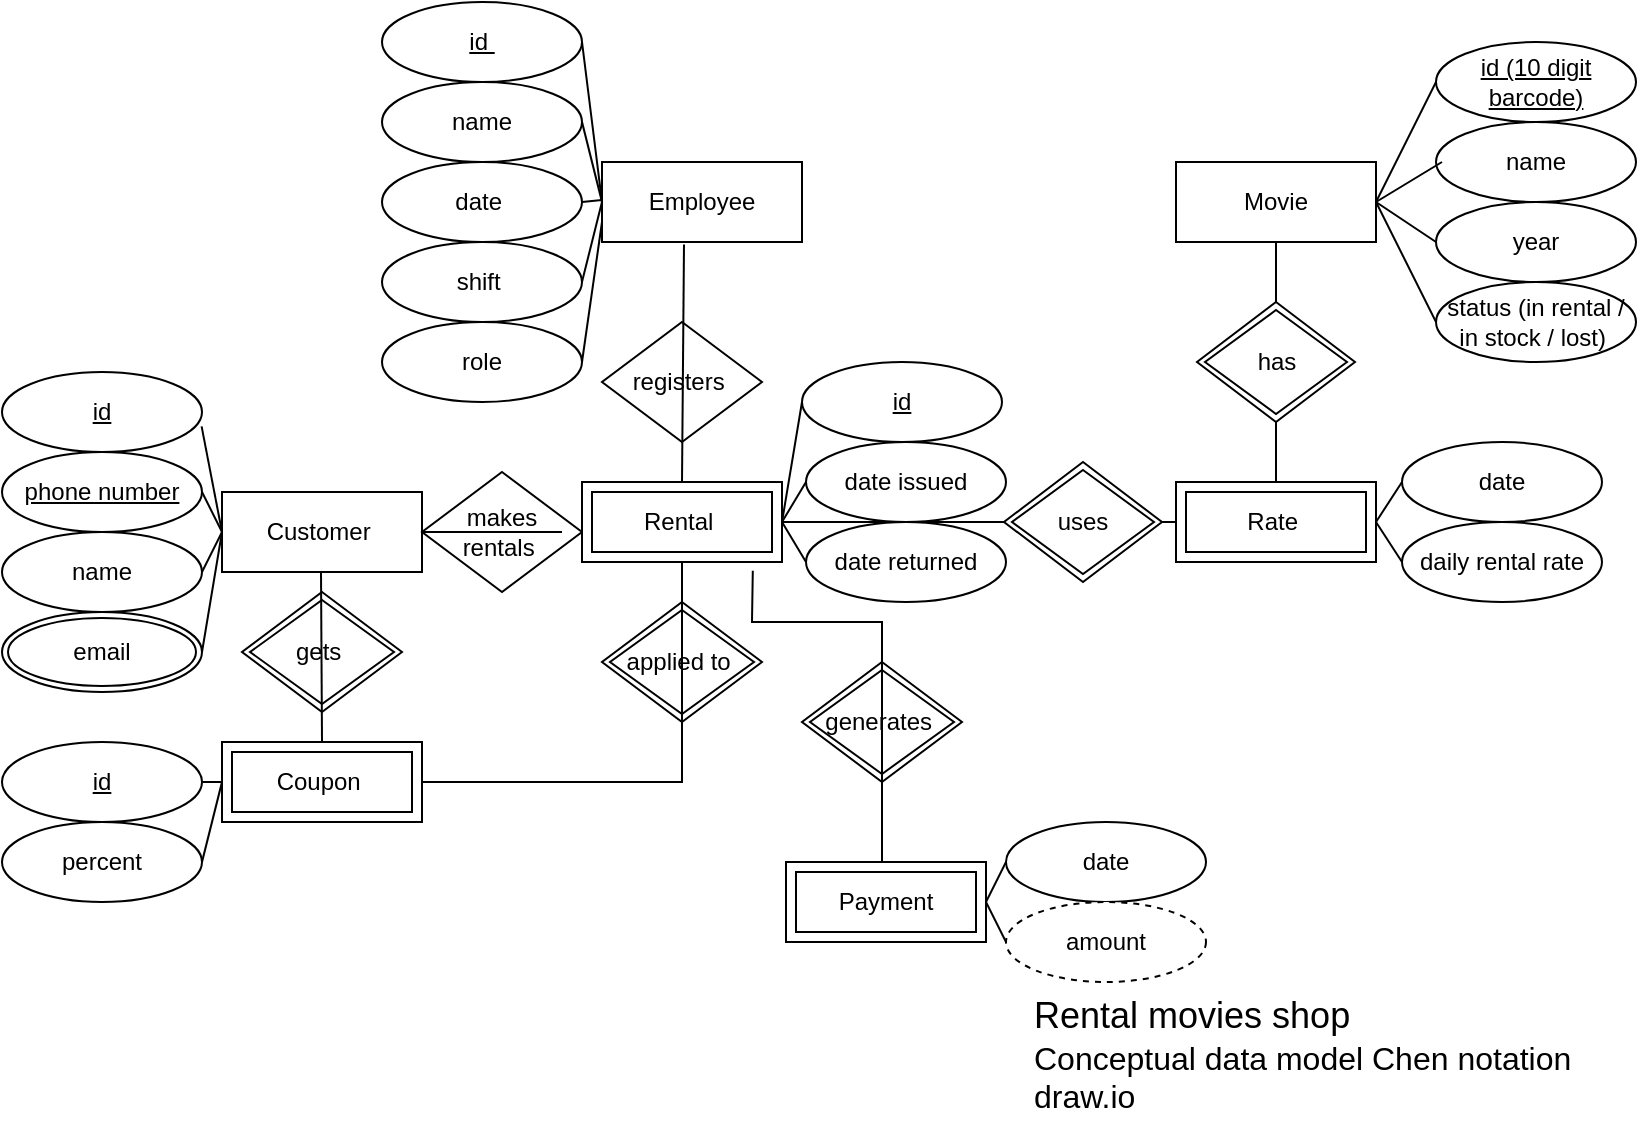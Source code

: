<mxfile version="26.2.13">
  <diagram name="Page-1" id="b2G2cBfw3tKi4PA59Fiy">
    <mxGraphModel dx="1044" dy="535" grid="1" gridSize="10" guides="1" tooltips="1" connect="1" arrows="1" fold="1" page="1" pageScale="1" pageWidth="827" pageHeight="1169" math="0" shadow="0">
      <root>
        <mxCell id="0" />
        <mxCell id="1" parent="0" />
        <mxCell id="7OqduelqmPpx-q8XnIWb-1" value="Customer&amp;nbsp;" style="whiteSpace=wrap;html=1;align=center;" parent="1" vertex="1">
          <mxGeometry x="120" y="245" width="100" height="40" as="geometry" />
        </mxCell>
        <mxCell id="7OqduelqmPpx-q8XnIWb-2" value="Movie" style="whiteSpace=wrap;html=1;align=center;" parent="1" vertex="1">
          <mxGeometry x="597" y="80" width="100" height="40" as="geometry" />
        </mxCell>
        <mxCell id="7OqduelqmPpx-q8XnIWb-3" value="id" style="ellipse;whiteSpace=wrap;html=1;align=center;fontStyle=4;" parent="1" vertex="1">
          <mxGeometry x="10" y="185" width="100" height="40" as="geometry" />
        </mxCell>
        <mxCell id="7OqduelqmPpx-q8XnIWb-4" value="phone number" style="ellipse;whiteSpace=wrap;html=1;align=center;fontStyle=4;" parent="1" vertex="1">
          <mxGeometry x="10" y="225" width="100" height="40" as="geometry" />
        </mxCell>
        <mxCell id="7OqduelqmPpx-q8XnIWb-6" value="name" style="ellipse;whiteSpace=wrap;html=1;align=center;" parent="1" vertex="1">
          <mxGeometry x="10" y="265" width="100" height="40" as="geometry" />
        </mxCell>
        <mxCell id="7OqduelqmPpx-q8XnIWb-7" value="email" style="ellipse;shape=doubleEllipse;margin=3;whiteSpace=wrap;html=1;align=center;" parent="1" vertex="1">
          <mxGeometry x="10" y="305" width="100" height="40" as="geometry" />
        </mxCell>
        <mxCell id="7OqduelqmPpx-q8XnIWb-13" value="" style="endArrow=none;html=1;rounded=0;entryX=0;entryY=0.5;entryDx=0;entryDy=0;exitX=0.998;exitY=0.68;exitDx=0;exitDy=0;exitPerimeter=0;" parent="1" source="7OqduelqmPpx-q8XnIWb-3" edge="1">
          <mxGeometry relative="1" as="geometry">
            <mxPoint x="80" y="194.5" as="sourcePoint" />
            <mxPoint x="120" y="265" as="targetPoint" />
          </mxGeometry>
        </mxCell>
        <mxCell id="7OqduelqmPpx-q8XnIWb-14" value="" style="endArrow=none;html=1;rounded=0;exitX=1;exitY=0.5;exitDx=0;exitDy=0;" parent="1" source="7OqduelqmPpx-q8XnIWb-4" edge="1">
          <mxGeometry relative="1" as="geometry">
            <mxPoint x="90" y="204.5" as="sourcePoint" />
            <mxPoint x="120" y="265" as="targetPoint" />
          </mxGeometry>
        </mxCell>
        <mxCell id="7OqduelqmPpx-q8XnIWb-15" value="" style="endArrow=none;html=1;rounded=0;exitX=1;exitY=0.5;exitDx=0;exitDy=0;entryX=0;entryY=0.5;entryDx=0;entryDy=0;" parent="1" source="7OqduelqmPpx-q8XnIWb-6" edge="1">
          <mxGeometry relative="1" as="geometry">
            <mxPoint x="90" y="245" as="sourcePoint" />
            <mxPoint x="120" y="265" as="targetPoint" />
          </mxGeometry>
        </mxCell>
        <mxCell id="7OqduelqmPpx-q8XnIWb-16" value="" style="endArrow=none;html=1;rounded=0;entryX=0;entryY=0.5;entryDx=0;entryDy=0;exitX=1;exitY=0.5;exitDx=0;exitDy=0;" parent="1" source="7OqduelqmPpx-q8XnIWb-7" edge="1">
          <mxGeometry relative="1" as="geometry">
            <mxPoint x="90" y="204.5" as="sourcePoint" />
            <mxPoint x="120" y="265" as="targetPoint" />
            <Array as="points" />
          </mxGeometry>
        </mxCell>
        <mxCell id="7OqduelqmPpx-q8XnIWb-17" value="name" style="ellipse;whiteSpace=wrap;html=1;align=center;" parent="1" vertex="1">
          <mxGeometry x="727" y="60" width="100" height="40" as="geometry" />
        </mxCell>
        <mxCell id="7OqduelqmPpx-q8XnIWb-18" value="id (10 digit barcode)" style="ellipse;whiteSpace=wrap;html=1;align=center;fontStyle=4;" parent="1" vertex="1">
          <mxGeometry x="727" y="20" width="100" height="40" as="geometry" />
        </mxCell>
        <mxCell id="7OqduelqmPpx-q8XnIWb-19" value="year" style="ellipse;whiteSpace=wrap;html=1;align=center;" parent="1" vertex="1">
          <mxGeometry x="727" y="100" width="100" height="40" as="geometry" />
        </mxCell>
        <mxCell id="7OqduelqmPpx-q8XnIWb-20" value="status (in rental / in stock / lost)&amp;nbsp;" style="ellipse;whiteSpace=wrap;html=1;align=center;" parent="1" vertex="1">
          <mxGeometry x="727" y="140" width="100" height="40" as="geometry" />
        </mxCell>
        <mxCell id="7OqduelqmPpx-q8XnIWb-21" value="" style="endArrow=none;html=1;rounded=0;entryX=0;entryY=0.5;entryDx=0;entryDy=0;" parent="1" target="7OqduelqmPpx-q8XnIWb-18" edge="1">
          <mxGeometry relative="1" as="geometry">
            <mxPoint x="697" y="100" as="sourcePoint" />
            <mxPoint x="724" y="20" as="targetPoint" />
          </mxGeometry>
        </mxCell>
        <mxCell id="7OqduelqmPpx-q8XnIWb-23" value="" style="endArrow=none;html=1;rounded=0;entryX=0.03;entryY=0.5;entryDx=0;entryDy=0;entryPerimeter=0;" parent="1" target="7OqduelqmPpx-q8XnIWb-17" edge="1">
          <mxGeometry relative="1" as="geometry">
            <mxPoint x="697" y="100" as="sourcePoint" />
            <mxPoint x="724" y="60" as="targetPoint" />
          </mxGeometry>
        </mxCell>
        <mxCell id="7OqduelqmPpx-q8XnIWb-25" value="" style="endArrow=none;html=1;rounded=0;entryX=0;entryY=0.5;entryDx=0;entryDy=0;" parent="1" target="7OqduelqmPpx-q8XnIWb-19" edge="1">
          <mxGeometry relative="1" as="geometry">
            <mxPoint x="697" y="100" as="sourcePoint" />
            <mxPoint x="724" y="100" as="targetPoint" />
          </mxGeometry>
        </mxCell>
        <mxCell id="7OqduelqmPpx-q8XnIWb-26" value="Coupon&amp;nbsp;" style="shape=ext;margin=3;double=1;whiteSpace=wrap;html=1;align=center;" parent="1" vertex="1">
          <mxGeometry x="120" y="370" width="100" height="40" as="geometry" />
        </mxCell>
        <mxCell id="7OqduelqmPpx-q8XnIWb-27" value="id" style="ellipse;whiteSpace=wrap;html=1;align=center;fontStyle=4;" parent="1" vertex="1">
          <mxGeometry x="10" y="370" width="100" height="40" as="geometry" />
        </mxCell>
        <mxCell id="7OqduelqmPpx-q8XnIWb-28" value="percent" style="ellipse;whiteSpace=wrap;html=1;align=center;" parent="1" vertex="1">
          <mxGeometry x="10" y="410" width="100" height="40" as="geometry" />
        </mxCell>
        <mxCell id="7OqduelqmPpx-q8XnIWb-29" value="" style="endArrow=none;html=1;rounded=0;entryX=1;entryY=0.5;entryDx=0;entryDy=0;exitX=0;exitY=0.5;exitDx=0;exitDy=0;" parent="1" source="7OqduelqmPpx-q8XnIWb-26" edge="1" target="7OqduelqmPpx-q8XnIWb-27">
          <mxGeometry relative="1" as="geometry">
            <mxPoint x="130" y="380" as="sourcePoint" />
            <mxPoint x="20" y="375" as="targetPoint" />
          </mxGeometry>
        </mxCell>
        <mxCell id="7OqduelqmPpx-q8XnIWb-30" value="" style="endArrow=none;html=1;rounded=0;entryX=1;entryY=0.5;entryDx=0;entryDy=0;exitX=0;exitY=0.5;exitDx=0;exitDy=0;" parent="1" source="7OqduelqmPpx-q8XnIWb-26" target="7OqduelqmPpx-q8XnIWb-28" edge="1">
          <mxGeometry relative="1" as="geometry">
            <mxPoint x="-100" y="390" as="sourcePoint" />
            <mxPoint x="100" y="340" as="targetPoint" />
          </mxGeometry>
        </mxCell>
        <mxCell id="7OqduelqmPpx-q8XnIWb-38" value="daily rental rate" style="ellipse;whiteSpace=wrap;html=1;align=center;" parent="1" vertex="1">
          <mxGeometry x="710" y="260" width="100" height="40" as="geometry" />
        </mxCell>
        <mxCell id="7OqduelqmPpx-q8XnIWb-44" value="id" style="ellipse;whiteSpace=wrap;html=1;align=center;fontStyle=4;" parent="1" vertex="1">
          <mxGeometry x="410" y="180" width="100" height="40" as="geometry" />
        </mxCell>
        <mxCell id="7OqduelqmPpx-q8XnIWb-45" value="date issued" style="ellipse;whiteSpace=wrap;html=1;align=center;" parent="1" vertex="1">
          <mxGeometry x="412" y="220" width="100" height="40" as="geometry" />
        </mxCell>
        <mxCell id="7OqduelqmPpx-q8XnIWb-46" value="date returned" style="ellipse;whiteSpace=wrap;html=1;align=center;" parent="1" vertex="1">
          <mxGeometry x="412" y="260" width="100" height="40" as="geometry" />
        </mxCell>
        <mxCell id="7OqduelqmPpx-q8XnIWb-53" value="" style="endArrow=none;html=1;rounded=0;entryX=0;entryY=0.5;entryDx=0;entryDy=0;exitX=1;exitY=0.5;exitDx=0;exitDy=0;" parent="1" source="7OqduelqmPpx-q8XnIWb-42" target="7OqduelqmPpx-q8XnIWb-44" edge="1">
          <mxGeometry relative="1" as="geometry">
            <mxPoint x="390" y="260" as="sourcePoint" />
            <mxPoint x="520" y="260" as="targetPoint" />
          </mxGeometry>
        </mxCell>
        <mxCell id="7OqduelqmPpx-q8XnIWb-56" value="" style="endArrow=none;html=1;rounded=0;exitX=1;exitY=0.5;exitDx=0;exitDy=0;entryX=0;entryY=0.5;entryDx=0;entryDy=0;" parent="1" source="7OqduelqmPpx-q8XnIWb-42" target="7OqduelqmPpx-q8XnIWb-45" edge="1">
          <mxGeometry relative="1" as="geometry">
            <mxPoint x="370" y="260" as="sourcePoint" />
            <mxPoint x="530" y="260" as="targetPoint" />
          </mxGeometry>
        </mxCell>
        <mxCell id="7OqduelqmPpx-q8XnIWb-57" value="" style="endArrow=none;html=1;rounded=0;exitX=1;exitY=0.5;exitDx=0;exitDy=0;entryX=0;entryY=0.5;entryDx=0;entryDy=0;" parent="1" source="7OqduelqmPpx-q8XnIWb-42" target="7OqduelqmPpx-q8XnIWb-46" edge="1">
          <mxGeometry relative="1" as="geometry">
            <mxPoint x="370" y="260" as="sourcePoint" />
            <mxPoint x="530" y="260" as="targetPoint" />
          </mxGeometry>
        </mxCell>
        <mxCell id="7OqduelqmPpx-q8XnIWb-67" value="makes rentals&amp;nbsp;" style="shape=rhombus;perimeter=rhombusPerimeter;whiteSpace=wrap;html=1;align=center;" parent="1" vertex="1">
          <mxGeometry x="220" y="235" width="80" height="60" as="geometry" />
        </mxCell>
        <mxCell id="7OqduelqmPpx-q8XnIWb-70" value="" style="endArrow=none;html=1;rounded=0;entryX=0;entryY=0.5;entryDx=0;entryDy=0;" parent="1" source="7OqduelqmPpx-q8XnIWb-74" target="eQLQSzjAtMzbYq9gAk9k-32" edge="1">
          <mxGeometry relative="1" as="geometry">
            <mxPoint x="314" y="259" as="sourcePoint" />
            <mxPoint x="474" y="259" as="targetPoint" />
          </mxGeometry>
        </mxCell>
        <mxCell id="7OqduelqmPpx-q8XnIWb-72" value="" style="endArrow=none;html=1;rounded=0;exitX=0;exitY=0.5;exitDx=0;exitDy=0;" parent="1" source="7OqduelqmPpx-q8XnIWb-67" edge="1">
          <mxGeometry relative="1" as="geometry">
            <mxPoint x="190" y="265" as="sourcePoint" />
            <mxPoint x="290" y="265" as="targetPoint" />
          </mxGeometry>
        </mxCell>
        <mxCell id="7OqduelqmPpx-q8XnIWb-75" value="" style="endArrow=none;html=1;rounded=0;entryX=0;entryY=0.5;entryDx=0;entryDy=0;" parent="1" source="7OqduelqmPpx-q8XnIWb-42" target="7OqduelqmPpx-q8XnIWb-74" edge="1">
          <mxGeometry relative="1" as="geometry">
            <mxPoint x="390" y="260" as="sourcePoint" />
            <mxPoint x="620" y="260" as="targetPoint" />
          </mxGeometry>
        </mxCell>
        <mxCell id="7OqduelqmPpx-q8XnIWb-74" value="uses" style="shape=rhombus;double=1;perimeter=rhombusPerimeter;whiteSpace=wrap;html=1;align=center;" parent="1" vertex="1">
          <mxGeometry x="511" y="230" width="79" height="60" as="geometry" />
        </mxCell>
        <mxCell id="7OqduelqmPpx-q8XnIWb-77" value="gets&amp;nbsp;" style="shape=rhombus;double=1;perimeter=rhombusPerimeter;whiteSpace=wrap;html=1;align=center;" parent="1" vertex="1">
          <mxGeometry x="130" y="295" width="80" height="60" as="geometry" />
        </mxCell>
        <mxCell id="7OqduelqmPpx-q8XnIWb-80" value="" style="endArrow=none;html=1;rounded=0;" parent="1" edge="1">
          <mxGeometry relative="1" as="geometry">
            <mxPoint x="169.5" y="285" as="sourcePoint" />
            <mxPoint x="170" y="370" as="targetPoint" />
          </mxGeometry>
        </mxCell>
        <mxCell id="7OqduelqmPpx-q8XnIWb-83" value="&lt;font face=&quot;Helvetica&quot; style=&quot;font-size: 18px;&quot;&gt;Rental movies shop&amp;nbsp;&lt;/font&gt;&lt;div&gt;&lt;font face=&quot;Helvetica&quot; size=&quot;3&quot;&gt;Conceptual data model&amp;nbsp;&lt;span style=&quot;background-color: rgb(255, 255, 255);&quot;&gt;Chen notation&lt;/span&gt;&lt;/font&gt;&lt;/div&gt;&lt;div&gt;&lt;font face=&quot;Helvetica&quot; size=&quot;3&quot;&gt;&lt;span style=&quot;background-color: rgb(255, 255, 255);&quot;&gt;draw.io&lt;/span&gt;&lt;/font&gt;&lt;/div&gt;" style="text;strokeColor=none;fillColor=none;spacingLeft=4;spacingRight=4;overflow=hidden;rotatable=0;points=[[0,0.5],[1,0.5]];portConstraint=eastwest;fontSize=12;whiteSpace=wrap;html=1;" parent="1" vertex="1">
          <mxGeometry x="520" y="490" width="300" height="70" as="geometry" />
        </mxCell>
        <mxCell id="MuXi6b6GsRCbb1i_XY5X-6" value="Employee" style="whiteSpace=wrap;html=1;align=center;" parent="1" vertex="1">
          <mxGeometry x="310" y="80" width="100" height="40" as="geometry" />
        </mxCell>
        <mxCell id="MuXi6b6GsRCbb1i_XY5X-9" value="registers&amp;nbsp;" style="shape=rhombus;perimeter=rhombusPerimeter;whiteSpace=wrap;html=1;align=center;" parent="1" vertex="1">
          <mxGeometry x="310" y="160" width="80" height="60" as="geometry" />
        </mxCell>
        <mxCell id="MuXi6b6GsRCbb1i_XY5X-14" value="" style="endArrow=none;html=1;rounded=0;entryX=0.5;entryY=0;entryDx=0;entryDy=0;exitX=0.41;exitY=1.03;exitDx=0;exitDy=0;exitPerimeter=0;" parent="1" source="MuXi6b6GsRCbb1i_XY5X-6" target="7OqduelqmPpx-q8XnIWb-42" edge="1">
          <mxGeometry relative="1" as="geometry">
            <mxPoint x="350" y="130" as="sourcePoint" />
            <mxPoint x="339.5" y="187.5" as="targetPoint" />
          </mxGeometry>
        </mxCell>
        <mxCell id="MuXi6b6GsRCbb1i_XY5X-16" value="id&amp;nbsp;" style="ellipse;whiteSpace=wrap;html=1;align=center;fontStyle=4;" parent="1" vertex="1">
          <mxGeometry x="200" width="100" height="40" as="geometry" />
        </mxCell>
        <mxCell id="MuXi6b6GsRCbb1i_XY5X-17" value="name" style="ellipse;whiteSpace=wrap;html=1;align=center;" parent="1" vertex="1">
          <mxGeometry x="200" y="40" width="100" height="40" as="geometry" />
        </mxCell>
        <mxCell id="MuXi6b6GsRCbb1i_XY5X-18" value="date&amp;nbsp;" style="ellipse;whiteSpace=wrap;html=1;align=center;" parent="1" vertex="1">
          <mxGeometry x="200" y="80" width="100" height="40" as="geometry" />
        </mxCell>
        <mxCell id="MuXi6b6GsRCbb1i_XY5X-19" value="shift&amp;nbsp;" style="ellipse;whiteSpace=wrap;html=1;align=center;" parent="1" vertex="1">
          <mxGeometry x="200" y="120" width="100" height="40" as="geometry" />
        </mxCell>
        <mxCell id="MuXi6b6GsRCbb1i_XY5X-24" value="" style="endArrow=none;html=1;rounded=0;exitX=1;exitY=0.5;exitDx=0;exitDy=0;" parent="1" source="MuXi6b6GsRCbb1i_XY5X-18" edge="1">
          <mxGeometry relative="1" as="geometry">
            <mxPoint x="150" y="99" as="sourcePoint" />
            <mxPoint x="310" y="99" as="targetPoint" />
          </mxGeometry>
        </mxCell>
        <mxCell id="MuXi6b6GsRCbb1i_XY5X-26" value="" style="endArrow=none;html=1;rounded=0;exitX=1;exitY=0.5;exitDx=0;exitDy=0;" parent="1" source="MuXi6b6GsRCbb1i_XY5X-19" edge="1">
          <mxGeometry relative="1" as="geometry">
            <mxPoint x="150" y="100" as="sourcePoint" />
            <mxPoint x="310" y="100" as="targetPoint" />
          </mxGeometry>
        </mxCell>
        <mxCell id="MuXi6b6GsRCbb1i_XY5X-28" value="" style="endArrow=none;html=1;rounded=0;exitX=1;exitY=0.5;exitDx=0;exitDy=0;" parent="1" edge="1" source="MuXi6b6GsRCbb1i_XY5X-17">
          <mxGeometry relative="1" as="geometry">
            <mxPoint x="300" y="80" as="sourcePoint" />
            <mxPoint x="310" y="100" as="targetPoint" />
          </mxGeometry>
        </mxCell>
        <mxCell id="MuXi6b6GsRCbb1i_XY5X-29" value="" style="endArrow=none;html=1;rounded=0;entryX=0;entryY=0.5;entryDx=0;entryDy=0;exitX=1;exitY=0.5;exitDx=0;exitDy=0;" parent="1" source="MuXi6b6GsRCbb1i_XY5X-16" target="MuXi6b6GsRCbb1i_XY5X-6" edge="1">
          <mxGeometry relative="1" as="geometry">
            <mxPoint x="290" y="50" as="sourcePoint" />
            <mxPoint x="440" y="34.5" as="targetPoint" />
          </mxGeometry>
        </mxCell>
        <mxCell id="MuXi6b6GsRCbb1i_XY5X-31" value="" style="endArrow=none;html=1;rounded=0;entryX=0;entryY=0.5;entryDx=0;entryDy=0;" parent="1" target="7OqduelqmPpx-q8XnIWb-42" edge="1">
          <mxGeometry relative="1" as="geometry">
            <mxPoint x="390" y="260" as="sourcePoint" />
            <mxPoint x="511" y="260" as="targetPoint" />
          </mxGeometry>
        </mxCell>
        <mxCell id="7OqduelqmPpx-q8XnIWb-42" value="Rental&amp;nbsp;" style="shape=ext;margin=3;double=1;whiteSpace=wrap;html=1;align=center;" parent="1" vertex="1">
          <mxGeometry x="300" y="240" width="100" height="40" as="geometry" />
        </mxCell>
        <mxCell id="eQLQSzjAtMzbYq9gAk9k-3" value="applied to&amp;nbsp;" style="shape=rhombus;double=1;perimeter=rhombusPerimeter;whiteSpace=wrap;html=1;align=center;" vertex="1" parent="1">
          <mxGeometry x="310" y="300" width="80" height="60" as="geometry" />
        </mxCell>
        <mxCell id="eQLQSzjAtMzbYq9gAk9k-10" value="" style="endArrow=none;html=1;rounded=0;exitX=1;exitY=0.5;exitDx=0;exitDy=0;entryX=0.5;entryY=1;entryDx=0;entryDy=0;" edge="1" parent="1" target="7OqduelqmPpx-q8XnIWb-42">
          <mxGeometry relative="1" as="geometry">
            <mxPoint x="220" y="390" as="sourcePoint" />
            <mxPoint x="470" y="390" as="targetPoint" />
            <Array as="points">
              <mxPoint x="350" y="390" />
            </Array>
          </mxGeometry>
        </mxCell>
        <mxCell id="eQLQSzjAtMzbYq9gAk9k-11" value="role" style="ellipse;whiteSpace=wrap;html=1;align=center;" vertex="1" parent="1">
          <mxGeometry x="200" y="160" width="100" height="40" as="geometry" />
        </mxCell>
        <mxCell id="eQLQSzjAtMzbYq9gAk9k-12" value="Payment" style="shape=ext;margin=3;double=1;whiteSpace=wrap;html=1;align=center;" vertex="1" parent="1">
          <mxGeometry x="402" y="430" width="100" height="40" as="geometry" />
        </mxCell>
        <mxCell id="eQLQSzjAtMzbYq9gAk9k-16" value="date" style="ellipse;whiteSpace=wrap;html=1;align=center;" vertex="1" parent="1">
          <mxGeometry x="512" y="410" width="100" height="40" as="geometry" />
        </mxCell>
        <mxCell id="eQLQSzjAtMzbYq9gAk9k-20" value="" style="endArrow=none;html=1;rounded=0;exitX=1;exitY=0.5;exitDx=0;exitDy=0;entryX=0;entryY=0.5;entryDx=0;entryDy=0;" edge="1" parent="1" source="eQLQSzjAtMzbYq9gAk9k-12">
          <mxGeometry relative="1" as="geometry">
            <mxPoint x="332" y="510" as="sourcePoint" />
            <mxPoint x="512" y="470" as="targetPoint" />
          </mxGeometry>
        </mxCell>
        <mxCell id="eQLQSzjAtMzbYq9gAk9k-21" value="" style="endArrow=none;html=1;rounded=0;exitX=1;exitY=0.5;exitDx=0;exitDy=0;entryX=0;entryY=0.5;entryDx=0;entryDy=0;" edge="1" parent="1" source="eQLQSzjAtMzbYq9gAk9k-12">
          <mxGeometry relative="1" as="geometry">
            <mxPoint x="412" y="510" as="sourcePoint" />
            <mxPoint x="512" y="430" as="targetPoint" />
          </mxGeometry>
        </mxCell>
        <mxCell id="eQLQSzjAtMzbYq9gAk9k-23" value="generates&amp;nbsp;" style="shape=rhombus;double=1;perimeter=rhombusPerimeter;whiteSpace=wrap;html=1;align=center;" vertex="1" parent="1">
          <mxGeometry x="410" y="330" width="80" height="60" as="geometry" />
        </mxCell>
        <mxCell id="eQLQSzjAtMzbYq9gAk9k-27" value="" style="endArrow=none;html=1;rounded=0;entryX=0.854;entryY=1.11;entryDx=0;entryDy=0;entryPerimeter=0;" edge="1" parent="1" target="7OqduelqmPpx-q8XnIWb-42">
          <mxGeometry relative="1" as="geometry">
            <mxPoint x="450" y="430" as="sourcePoint" />
            <mxPoint x="750" y="280" as="targetPoint" />
            <Array as="points">
              <mxPoint x="450" y="310" />
              <mxPoint x="385" y="310" />
            </Array>
          </mxGeometry>
        </mxCell>
        <mxCell id="eQLQSzjAtMzbYq9gAk9k-28" value="" style="endArrow=none;html=1;rounded=0;entryX=0;entryY=0.5;entryDx=0;entryDy=0;" edge="1" parent="1" target="7OqduelqmPpx-q8XnIWb-20">
          <mxGeometry relative="1" as="geometry">
            <mxPoint x="697" y="100" as="sourcePoint" />
            <mxPoint x="728" y="150" as="targetPoint" />
          </mxGeometry>
        </mxCell>
        <mxCell id="eQLQSzjAtMzbYq9gAk9k-29" value="" style="endArrow=none;html=1;rounded=0;exitX=1;exitY=0.5;exitDx=0;exitDy=0;entryX=0;entryY=0.75;entryDx=0;entryDy=0;" edge="1" parent="1" source="eQLQSzjAtMzbYq9gAk9k-11" target="MuXi6b6GsRCbb1i_XY5X-6">
          <mxGeometry relative="1" as="geometry">
            <mxPoint x="310" y="180" as="sourcePoint" />
            <mxPoint x="460" y="179" as="targetPoint" />
          </mxGeometry>
        </mxCell>
        <mxCell id="eQLQSzjAtMzbYq9gAk9k-30" value="amount" style="ellipse;whiteSpace=wrap;html=1;align=center;dashed=1;" vertex="1" parent="1">
          <mxGeometry x="512" y="450" width="100" height="40" as="geometry" />
        </mxCell>
        <mxCell id="eQLQSzjAtMzbYq9gAk9k-32" value="Rate&amp;nbsp;" style="shape=ext;margin=3;double=1;whiteSpace=wrap;html=1;align=center;" vertex="1" parent="1">
          <mxGeometry x="597" y="240" width="100" height="40" as="geometry" />
        </mxCell>
        <mxCell id="eQLQSzjAtMzbYq9gAk9k-34" value="date" style="ellipse;whiteSpace=wrap;html=1;align=center;" vertex="1" parent="1">
          <mxGeometry x="710" y="220" width="100" height="40" as="geometry" />
        </mxCell>
        <mxCell id="eQLQSzjAtMzbYq9gAk9k-35" value="" style="endArrow=none;html=1;rounded=0;exitX=0.5;exitY=1;exitDx=0;exitDy=0;entryX=0.5;entryY=0;entryDx=0;entryDy=0;" edge="1" parent="1" source="eQLQSzjAtMzbYq9gAk9k-37" target="eQLQSzjAtMzbYq9gAk9k-32">
          <mxGeometry relative="1" as="geometry">
            <mxPoint x="470" y="230" as="sourcePoint" />
            <mxPoint x="630" y="230" as="targetPoint" />
          </mxGeometry>
        </mxCell>
        <mxCell id="eQLQSzjAtMzbYq9gAk9k-38" value="" style="endArrow=none;html=1;rounded=0;exitX=0.5;exitY=1;exitDx=0;exitDy=0;entryX=0.5;entryY=0;entryDx=0;entryDy=0;" edge="1" parent="1" source="7OqduelqmPpx-q8XnIWb-2" target="eQLQSzjAtMzbYq9gAk9k-37">
          <mxGeometry relative="1" as="geometry">
            <mxPoint x="647" y="120" as="sourcePoint" />
            <mxPoint x="647" y="240" as="targetPoint" />
          </mxGeometry>
        </mxCell>
        <mxCell id="eQLQSzjAtMzbYq9gAk9k-37" value="has" style="shape=rhombus;double=1;perimeter=rhombusPerimeter;whiteSpace=wrap;html=1;align=center;" vertex="1" parent="1">
          <mxGeometry x="607.5" y="150" width="79" height="60" as="geometry" />
        </mxCell>
        <mxCell id="eQLQSzjAtMzbYq9gAk9k-39" value="" style="endArrow=none;html=1;rounded=0;exitX=0;exitY=0.5;exitDx=0;exitDy=0;entryX=1;entryY=0.5;entryDx=0;entryDy=0;" edge="1" parent="1" source="eQLQSzjAtMzbYq9gAk9k-34" target="eQLQSzjAtMzbYq9gAk9k-32">
          <mxGeometry relative="1" as="geometry">
            <mxPoint x="430" y="270" as="sourcePoint" />
            <mxPoint x="590" y="270" as="targetPoint" />
          </mxGeometry>
        </mxCell>
        <mxCell id="eQLQSzjAtMzbYq9gAk9k-40" value="" style="endArrow=none;html=1;rounded=0;entryX=0;entryY=0.5;entryDx=0;entryDy=0;" edge="1" parent="1" target="7OqduelqmPpx-q8XnIWb-38">
          <mxGeometry relative="1" as="geometry">
            <mxPoint x="697" y="260" as="sourcePoint" />
            <mxPoint x="857" y="260" as="targetPoint" />
          </mxGeometry>
        </mxCell>
      </root>
    </mxGraphModel>
  </diagram>
</mxfile>
